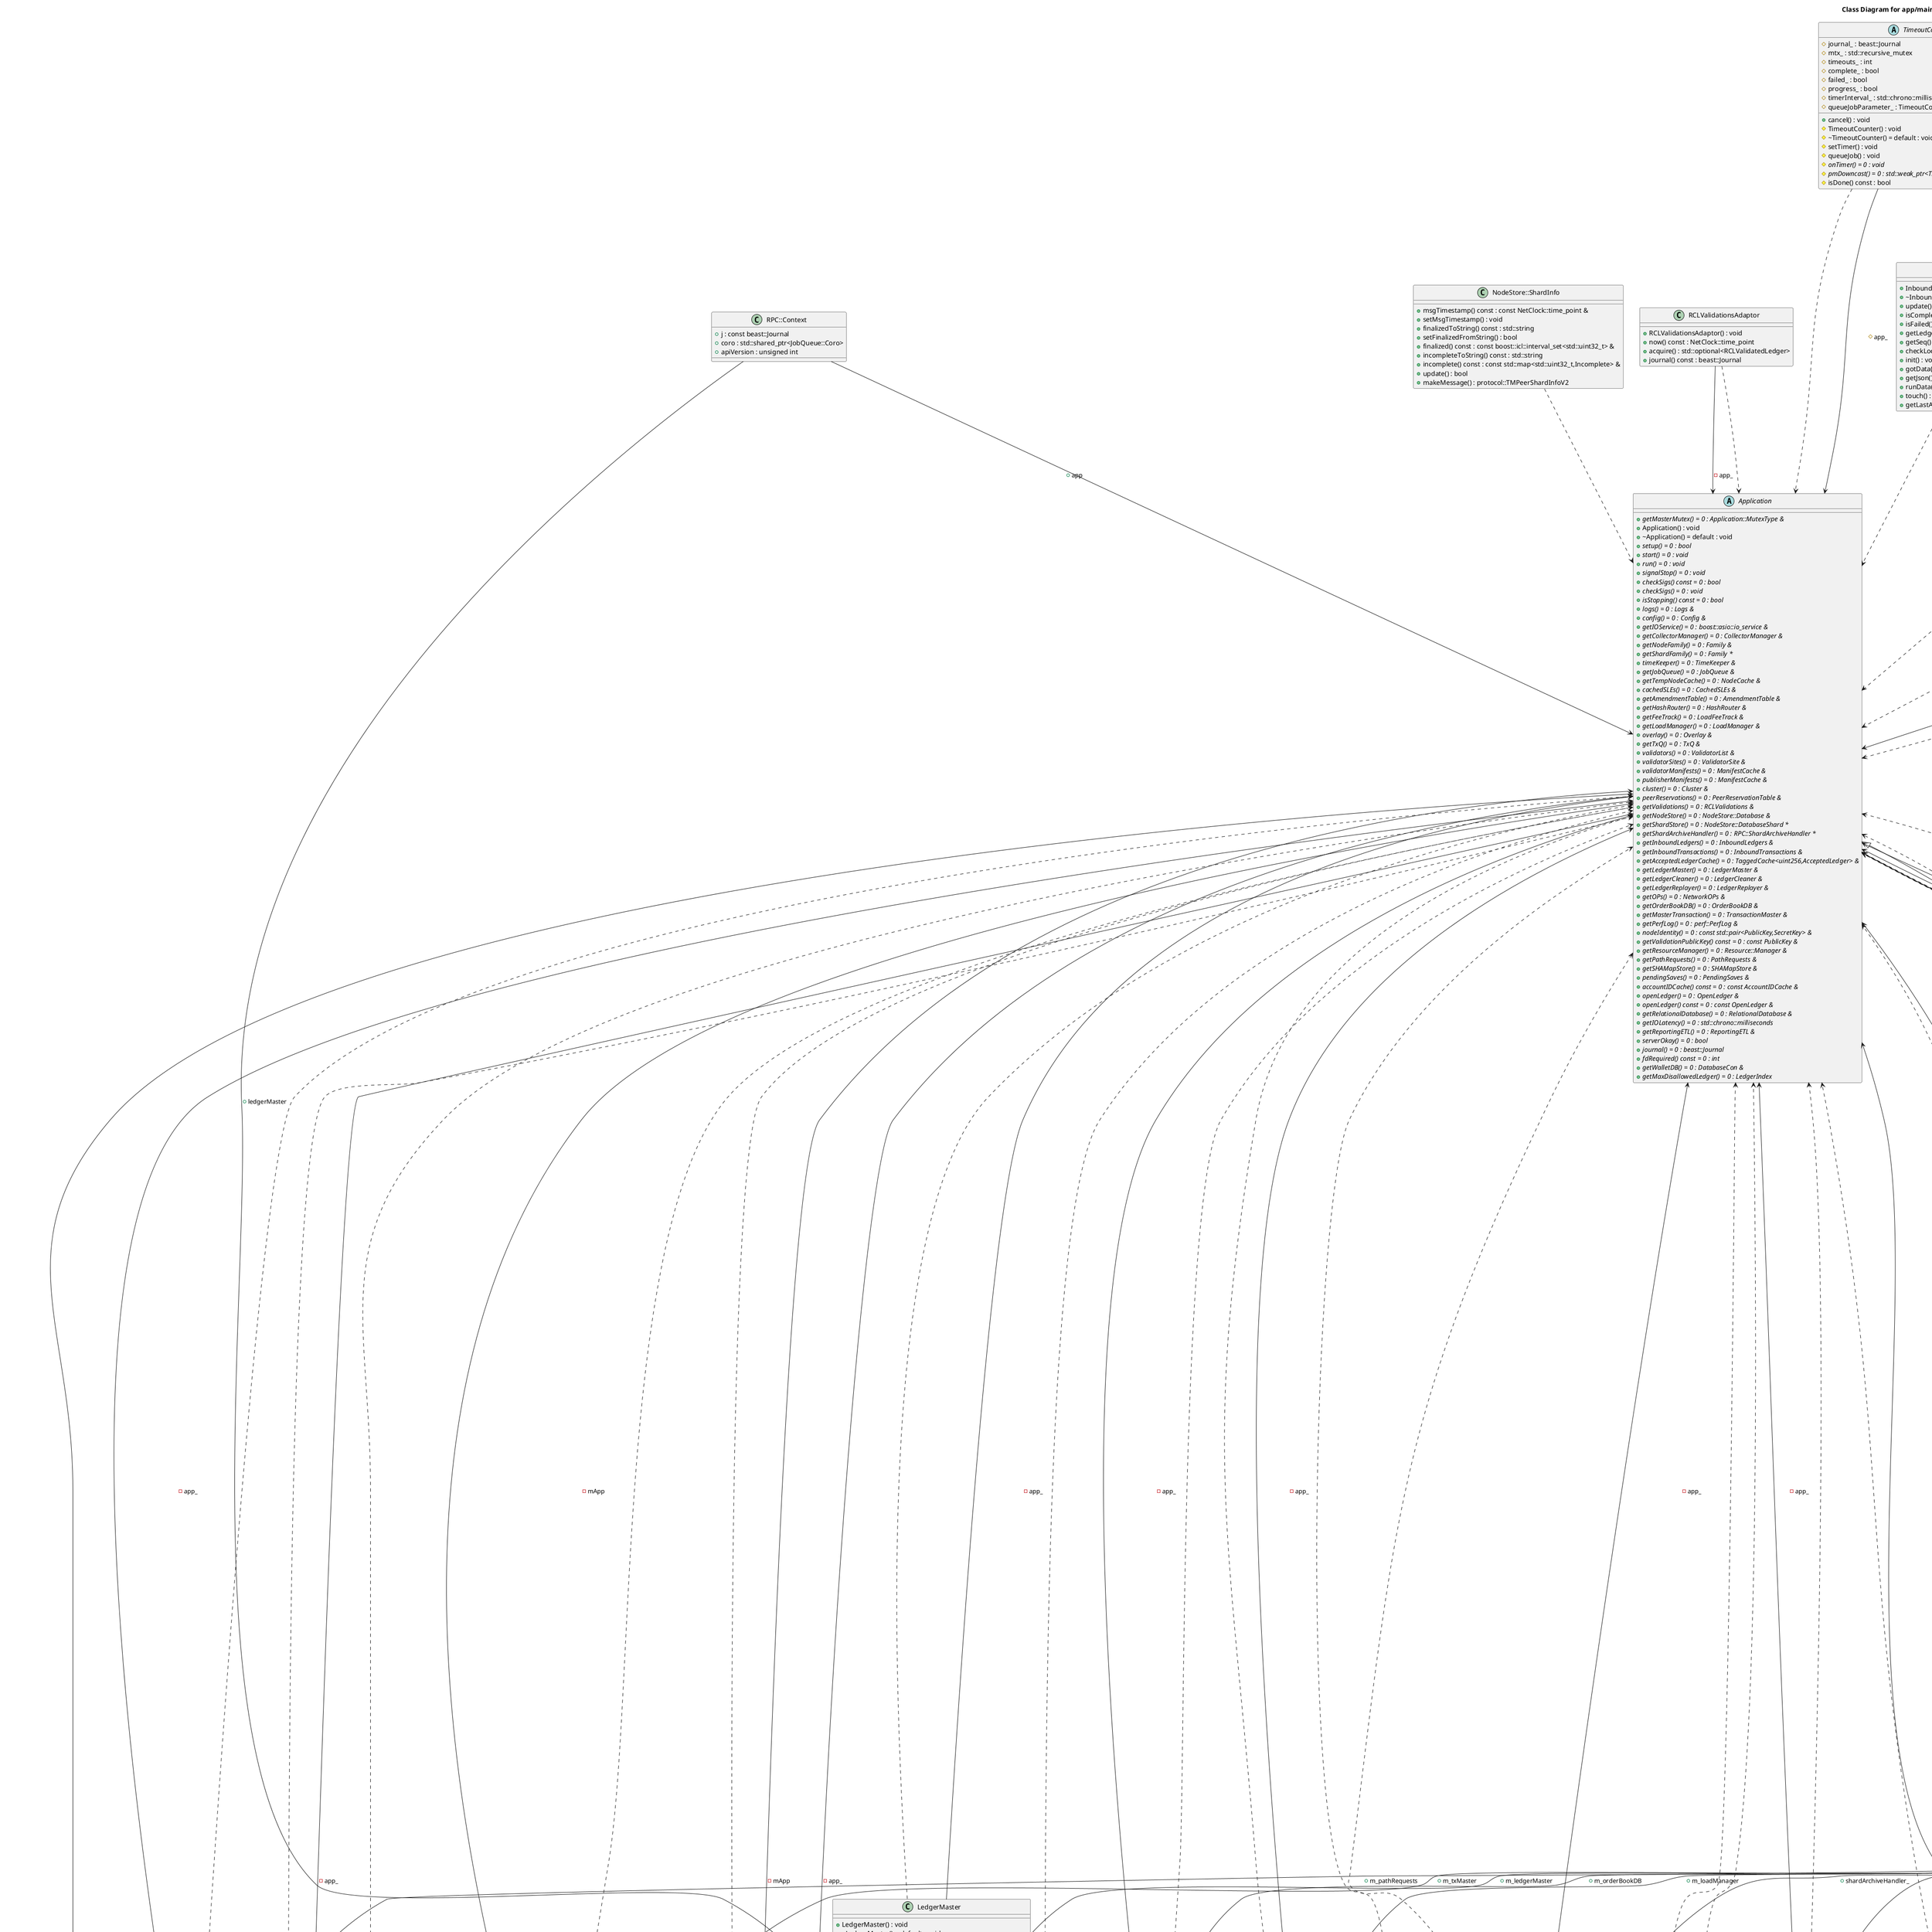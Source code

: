 @startuml
title Class Diagram for app/main
abstract "NodeStore::Task" as C_0000281534548078175472
abstract C_0000281534548078175472 {
+~Task() = default : void
{abstract} +performScheduledTask() = 0 : void
}
class "NodeStore::FetchReport" as C_0001870530643219159631
class C_0001870530643219159631 {
+FetchReport() : void
+elapsed : std::chrono::milliseconds
+wasFound : bool
}
class "NodeStore::BatchWriteReport" as C_0000536597006121896563
class C_0000536597006121896563 {
+BatchWriteReport() = default : void
+elapsed : std::chrono::milliseconds
+writeCount : int
}
class "NodeStore::ShardInfo" as C_0001113216765856705435
class C_0001113216765856705435 {
+msgTimestamp() const : const NetClock::time_point &
+setMsgTimestamp() : void
+finalizedToString() const : std::string
+setFinalizedFromString() : bool
+finalized() const : const boost::icl::interval_set<std::uint32_t> &
+incompleteToString() const : std::string
+incomplete() const : const std::map<std::uint32_t,Incomplete> &
+update() : bool
+makeMessage() : protocol::TMPeerShardInfoV2
}
class "RPC::ShardArchiveHandler" as C_0001901273733117020423
class C_0001901273733117020423 {
{static} +getDownloadDirectory() : boost::filesystem::path
{static} +makeShardArchiveHandler() : std::unique_ptr<ShardArchiveHandler>
{static} +tryMakeRecoveryHandler() : std::unique_ptr<ShardArchiveHandler>
+ShardArchiveHandler() : void
+~ShardArchiveHandler() = default : void
+init() : bool
+add() : bool
+start() : bool
+stop() : void
+release() : void
}
class "RPC::Context" as C_0002247987867926704610
class C_0002247987867926704610 {
+j : const beast::Journal
+coro : std::shared_ptr<JobQueue::Coro>
+apiVersion : unsigned int
}
class "RPC::ShardVerificationScheduler" as C_0002226908842344096367
class C_0002226908842344096367 {
+ShardVerificationScheduler() = default : void
+ShardVerificationScheduler() : void
+retry() : bool
+reset() : void
}
class "RPC::RecoveryHandler" as C_0002256837674236284241
class C_0002256837674236284241 {
+RecoveryHandler() : void
}
abstract "Application" as C_0000024089222317618888
abstract C_0000024089222317618888 {
{abstract} +getMasterMutex() = 0 : Application::MutexType &
+Application() : void
+~Application() = default : void
{abstract} +setup() = 0 : bool
{abstract} +start() = 0 : void
{abstract} +run() = 0 : void
{abstract} +signalStop() = 0 : void
{abstract} +checkSigs() const = 0 : bool
{abstract} +checkSigs() = 0 : void
{abstract} +isStopping() const = 0 : bool
{abstract} +logs() = 0 : Logs &
{abstract} +config() = 0 : Config &
{abstract} +getIOService() = 0 : boost::asio::io_service &
{abstract} +getCollectorManager() = 0 : CollectorManager &
{abstract} +getNodeFamily() = 0 : Family &
{abstract} +getShardFamily() = 0 : Family *
{abstract} +timeKeeper() = 0 : TimeKeeper &
{abstract} +getJobQueue() = 0 : JobQueue &
{abstract} +getTempNodeCache() = 0 : NodeCache &
{abstract} +cachedSLEs() = 0 : CachedSLEs &
{abstract} +getAmendmentTable() = 0 : AmendmentTable &
{abstract} +getHashRouter() = 0 : HashRouter &
{abstract} +getFeeTrack() = 0 : LoadFeeTrack &
{abstract} +getLoadManager() = 0 : LoadManager &
{abstract} +overlay() = 0 : Overlay &
{abstract} +getTxQ() = 0 : TxQ &
{abstract} +validators() = 0 : ValidatorList &
{abstract} +validatorSites() = 0 : ValidatorSite &
{abstract} +validatorManifests() = 0 : ManifestCache &
{abstract} +publisherManifests() = 0 : ManifestCache &
{abstract} +cluster() = 0 : Cluster &
{abstract} +peerReservations() = 0 : PeerReservationTable &
{abstract} +getValidations() = 0 : RCLValidations &
{abstract} +getNodeStore() = 0 : NodeStore::Database &
{abstract} +getShardStore() = 0 : NodeStore::DatabaseShard *
{abstract} +getShardArchiveHandler() = 0 : RPC::ShardArchiveHandler *
{abstract} +getInboundLedgers() = 0 : InboundLedgers &
{abstract} +getInboundTransactions() = 0 : InboundTransactions &
{abstract} +getAcceptedLedgerCache() = 0 : TaggedCache<uint256,AcceptedLedger> &
{abstract} +getLedgerMaster() = 0 : LedgerMaster &
{abstract} +getLedgerCleaner() = 0 : LedgerCleaner &
{abstract} +getLedgerReplayer() = 0 : LedgerReplayer &
{abstract} +getOPs() = 0 : NetworkOPs &
{abstract} +getOrderBookDB() = 0 : OrderBookDB &
{abstract} +getMasterTransaction() = 0 : TransactionMaster &
{abstract} +getPerfLog() = 0 : perf::PerfLog &
{abstract} +nodeIdentity() = 0 : const std::pair<PublicKey,SecretKey> &
{abstract} +getValidationPublicKey() const = 0 : const PublicKey &
{abstract} +getResourceManager() = 0 : Resource::Manager &
{abstract} +getPathRequests() = 0 : PathRequests &
{abstract} +getSHAMapStore() = 0 : SHAMapStore &
{abstract} +pendingSaves() = 0 : PendingSaves &
{abstract} +accountIDCache() const = 0 : const AccountIDCache &
{abstract} +openLedger() = 0 : OpenLedger &
{abstract} +openLedger() const = 0 : const OpenLedger &
{abstract} +getRelationalDatabase() = 0 : RelationalDatabase &
{abstract} +getIOLatency() = 0 : std::chrono::milliseconds
{abstract} +getReportingETL() = 0 : ReportingETL &
{abstract} +serverOkay() = 0 : bool
{abstract} +journal() = 0 : beast::Journal
{abstract} +fdRequired() const = 0 : int
{abstract} +getWalletDB() = 0 : DatabaseCon &
{abstract} +getMaxDisallowedLedger() = 0 : LedgerIndex
}
class "JobQueue" as C_0000039290920578616174
class C_0000039290920578616174 {
+JobQueue() : void
+~JobQueue() : void
+getJobCount() const : int
+getJobCountTotal() const : int
+getJobCountGE() const : int
+makeLoadEvent() : std::unique_ptr<LoadEvent>
+addLoadEvents() : void
+isOverloaded() : bool
+getJson() : Json::Value
+rendezvous() : void
+stop() : void
+isStopping() const : bool
+isStopped() const : bool
+addJob() : _Bool
+postCoro() : std::shared_ptr<Coro>
}
class "PathRequests" as C_0000103345728156072797
class C_0000103345728156072797 {
+PathRequests() : void
+updateAll() : void
+requestsPending() const : bool
+getLineCache() : std::shared_ptr<RippleLineCache>
+makePathRequest() : Json::Value
+makeLegacyPathRequest() : Json::Value
+doLegacyPathRequest() : Json::Value
+reportFast() : void
+reportFull() : void
}
class "ReportingETL" as C_0000126805538221204880
class C_0000126805538221204880 {
+ReportingETL() : void
+~ReportingETL() : void
+getNetworkValidatedLedgers() : NetworkValidatedLedgers &
+isStopping() const : bool
+getNumMarkers() : uint32_t
+getApplication() : Application &
+getJournal() : beast::Journal &
+getInfo() : Json::Value
+start() : void
+stop() : void
+getETLLoadBalancer() : ETLLoadBalancer &
}
class "RCLValidationsAdaptor" as C_0000147010926590317441
class C_0000147010926590317441 {
+RCLValidationsAdaptor() : void
+now() const : NetClock::time_point
+acquire() : std::optional<RCLValidatedLedger>
+journal() const : beast::Journal
}
class "TransactionMaster" as C_0000284720737453888618
class C_0000284720737453888618 {
+TransactionMaster() : void
+TransactionMaster() : void
+operator=() : TransactionMaster &
+fetch_from_cache() : std::shared_ptr<Transaction>
+fetch() : std::variant<std::pair<std::shared_ptr<Transaction>,std::shared_ptr<TxMeta>>,TxSearched>
+fetch() : std::variant<std::pair<std::shared_ptr<Transaction>,std::shared_ptr<TxMeta>>,TxSearched>
+fetch() : std::shared_ptr<const STTx>
+inLedger() : bool
+canonicalize() : void
+sweep() : void
+getCache() : TaggedCache<uint256,Transaction> &
}
class "OrderBookDB" as C_0000679693681362435265
class C_0000679693681362435265 {
+OrderBookDB() : void
+setup() : void
+update() : void
+addOrderBook() : void
+getBooksByTakerPays() : std::vector<Book>
+getBookSize() : int
+isBookToXRP() : bool
+getBookListeners() : BookListeners::pointer
+makeBookListeners() : BookListeners::pointer
+processTxn() : void
}
abstract "RelationalDatabase" as C_0000682638725828424623
abstract C_0000682638725828424623 {
{static} +init() : std::unique_ptr<RelationalDatabase>
+~RelationalDatabase() = default : void
{abstract} +getMinLedgerSeq() = 0 : std::optional<LedgerIndex>
{abstract} +getMaxLedgerSeq() = 0 : std::optional<LedgerIndex>
{abstract} +getLedgerInfoByIndex() = 0 : std::optional<LedgerInfo>
{abstract} +getNewestLedgerInfo() = 0 : std::optional<LedgerInfo>
{abstract} +getLedgerInfoByHash() = 0 : std::optional<LedgerInfo>
{abstract} +getHashByIndex() = 0 : uint256
{abstract} +getHashesByIndex() = 0 : std::optional<LedgerHashPair>
{abstract} +getHashesByIndex() = 0 : std::map<LedgerIndex,LedgerHashPair>
{abstract} +getTxHistory() = 0 : std::vector<std::shared_ptr<Transaction>>
{abstract} +ledgerDbHasSpace() = 0 : bool
{abstract} +transactionDbHasSpace() = 0 : bool
}
class "LoadManager" as C_0000888340824797535146
class C_0000888340824797535146 {
+LoadManager() : void
+LoadManager() : void
+operator=() : LoadManager &
+~LoadManager() : void
+activateDeadlockDetector() : void
+resetDeadlockDetector() : void
+start() : void
+stop() : void
}
class "TxQ" as C_0001142458048136722349
class C_0001142458048136722349 {
+TxQ() : void
+~TxQ() : void
+apply() : std::pair<TER,bool>
+accept() : bool
+processClosedLedger() : void
+nextQueuableSeq() const : SeqProxy
+getMetrics() const : TxQ::Metrics
+getTxRequiredFeeAndSeq() const : TxQ::FeeAndSeq
+getAccountTxs() const : std::vector<TxDetails>
+getTxs() const : std::vector<TxDetails>
+doRPC() const : Json::Value
{static} +baseLevel : const FeeLevel64
}
class "OpenLedger" as C_0001215980675277779235
class C_0001215980675277779235 {
+OpenLedger() : void
+OpenLedger() : void
+operator=() : OpenLedger &
+OpenLedger() : void
+empty() const : bool
+current() const : std::shared_ptr<const OpenView>
+modify() : bool
+accept() : void
}
class "LedgerReplayer" as C_0001580885893775458218
class C_0001580885893775458218 {
+LedgerReplayer() : void
+~LedgerReplayer() : void
+replay() : void
+createDeltas() : void
+gotSkipList() : void
+gotReplayDelta() : void
+sweep() : void
+stop() : void
}
class "ValidatorSite" as C_0001944946701653211573
class C_0001944946701653211573 {
+ValidatorSite() : void
+~ValidatorSite() : void
+load() : bool
+start() : void
+join() : void
+stop() : void
+getJson() const : Json::Value
}
class "LedgerMaster" as C_0002246434513325121300
class C_0002246434513325121300 {
+LedgerMaster() : void
+~LedgerMaster() = default : void
+getCurrentLedgerIndex() : LedgerIndex
+getValidLedgerIndex() : LedgerIndex
+isCompatible() : bool
+peekMutex() : std::recursive_mutex &
+getCurrentLedger() : std::shared_ptr<const ReadView>
+getClosedLedger() : std::shared_ptr<const Ledger>
+getValidatedLedger() : std::shared_ptr<const Ledger>
+getValidatedRules() : Rules
+getPublishedLedger() : std::shared_ptr<const ReadView>
+getPublishedLedgerAge() : std::chrono::seconds
+getValidatedLedgerAge() : std::chrono::seconds
+isCaughtUp() : bool
+getEarliestFetch() : std::uint32_t
+storeLedger() : bool
+setFullLedger() : void
+canBeCurrent() : bool
+switchLCL() : void
+failedSave() : void
+getCompleteLedgers() : std::string
+applyHeldTransactions() : void
+popAcctTransaction() : std::shared_ptr<const STTx>
+getHashBySeq() : uint256
+walkHashBySeq() : std::optional<LedgerHash>
+walkHashBySeq() : std::optional<LedgerHash>
+getLedgerBySeq() : std::shared_ptr<const Ledger>
+getLedgerByHash() : std::shared_ptr<const Ledger>
+setLedgerRangePresent() : void
+getCloseTimeBySeq() : std::optional<NetClock::time_point>
+getCloseTimeByHash() : std::optional<NetClock::time_point>
+addHeldTransaction() : void
+fixMismatch() : void
+haveLedger() : bool
+clearLedger() : void
+getValidatedRange() : bool
+getFullValidatedRange() : bool
+sweep() : void
+getCacheHitRate() : float
+checkAccept() : void
+checkAccept() : void
+consensusBuilt() : void
+setBuildingLedger() : void
+tryAdvance() : void
+newPathRequest() : bool
+isNewPathRequest() : bool
+newOrderBookDB() : bool
+fixIndex() : bool
+clearPriorLedgers() : void
+clearLedgerCachePrior() : void
+takeReplay() : void
+releaseReplay() : std::unique_ptr<LedgerReplay>
+gotFetchPack() : void
+addFetchPack() : void
+getFetchPack() : std::optional<Blob>
+makeFetchPack() : void
+getFetchPackCacheSize() const : std::size_t
+haveValidated() : bool
+minSqlSeq() : std::optional<LedgerIndex>
}
abstract "CollectorManager" as C_0002271710163381574598
abstract C_0002271710163381574598 {
+~CollectorManager() = default : void
{abstract} +collector() = 0 : const beast::insight::Collector::ptr &
{abstract} +group() = 0 : const beast::insight::Group::ptr &
}
abstract "TimeoutCounter" as C_0000650534416943043353
abstract C_0000650534416943043353 {
+cancel() : void
#TimeoutCounter() : void
#~TimeoutCounter() = default : void
#setTimer() : void
#queueJob() : void
{abstract} #onTimer() = 0 : void
{abstract} #pmDowncast() = 0 : std::weak_ptr<TimeoutCounter>
#isDone() const : bool
#journal_ : beast::Journal
#mtx_ : std::recursive_mutex
#timeouts_ : int
#complete_ : bool
#failed_ : bool
#progress_ : bool
#timerInterval_ : std::chrono::milliseconds
#queueJobParameter_ : TimeoutCounter::QueueJobParameter
}
class "InboundLedger" as C_0001323284880194368582
class C_0001323284880194368582 {
+InboundLedger() : void
+~InboundLedger() : void
+update() : void
+isComplete() const : bool
+isFailed() const : bool
+getLedger() const : std::shared_ptr<const Ledger>
+getSeq() const : std::uint32_t
+checkLocal() : bool
+init() : void
+gotData() : bool
+getJson() : Json::Value
+runData() : void
+touch() : void
+getLastAction() const : clock_type::time_point
}
class "LedgerHistory" as C_0001080701881189203362
class C_0001080701881189203362 {
+LedgerHistory() : void
+insert() : bool
+getCacheHitRate() : float
+getLedgerBySeq() : std::shared_ptr<const Ledger>
+getLedgerByHash() : std::shared_ptr<const Ledger>
+getLedgerHash() : LedgerHash
+sweep() : void
+builtLedger() : void
+validatedLedger() : void
+fixIndex() : bool
+clearLedgerCachePrior() : void
}
class "TxQ::FeeMetrics" as C_0001214529026798807856
class C_0001214529026798807856 {
+FeeMetrics() : void
+update() : std::size_t
+getSnapshot() const : TxQ::FeeMetrics::Snapshot
{static} +scaleFeeLevel() : FeeLevel64
{static} +escalatedSeriesFeeLevel() : std::pair<bool,FeeLevel64>
}
class "TxQ::MaybeTx" as C_0000437387475632557219
class C_0000437387475632557219 {
+MaybeTx() : void
+apply() : std::pair<TER,bool>
+consequences() const : const TxConsequences &
+getTxDetails() const : TxQ::TxDetails
+byFeeListHook : boost::intrusive::set_member_hook<>
+lastValid : const std::optional<LedgerIndex>
+retriesRemaining : int
{static} +retriesAllowed : const int
{static} +parentHashComp : LedgerHash
}
class "GRPCServerImpl" as C_0002098942948197994008
class C_0002098942948197994008 {
+GRPCServerImpl() : void
+GRPCServerImpl() : void
+operator=() : GRPCServerImpl &
+shutdown() : void
+start() : bool
+handleRpcs() : void
+setupListeners() : std::vector<std::shared_ptr<Processor>>
}
class "GRPCServer" as C_0001371824597438488203
class C_0001371824597438488203 {
+GRPCServer() : void
+GRPCServer() : void
+operator=() : GRPCServer &
+start() : void
+stop() : void
+~GRPCServer() : void
}
class "Transaction" as C_0000423847783102818573
class C_0000423847783102818573 {
+Transaction() : void
{static} +transactionFromSQL() : Transaction::pointer
{static} +sqlTransactionStatus() : TransStatus
+getSTransaction() : const std::shared_ptr<const STTx> &
+getID() const : const uint256 &
+getLedger() const : LedgerIndex
+isValidated() const : bool
+getStatus() const : TransStatus
+getResult() : TER
+setResult() : void
+setStatus() : void
+setStatus() : void
+setLedger() : void
+setApplying() : void
+getApplying() : bool
+clearApplying() : void
+getSubmitResult() const : Transaction::SubmitResult
+clearSubmitResult() : void
+setApplied() : void
+setQueued() : void
+setBroadcast() : void
+setKept() : void
+getCurrentLedgerState() const : std::optional<CurrentLedgerState>
+setCurrentLedgerState() : void
+getJson() const : Json::Value
{static} +locate() : Transaction::Locator
{static} +load() : std::variant<std::pair<std::shared_ptr<Transaction>,std::shared_ptr<TxMeta>>,TxSearched>
{static} +load() : std::variant<std::pair<std::shared_ptr<Transaction>,std::shared_ptr<TxMeta>>,TxSearched>
}
class "CollectorManagerImp" as C_0001046335132306147914
class C_0001046335132306147914 {
+CollectorManagerImp() : void
+~CollectorManagerImp() = default : void
+collector() : const beast::insight::Collector::ptr &
+group() : const beast::insight::Group::ptr &
+m_journal : beast::Journal
+m_collector : beast::insight::Collector::ptr
+m_groups : std::unique_ptr<beast::insight::Groups>
}
class "LedgerReplayTask" as C_0001346317836221119227
class C_0001346317836221119227 {
+LedgerReplayTask() : void
+~LedgerReplayTask() : void
+init() : void
+addDelta() : void
+getTaskParameter() const : const LedgerReplayTask::TaskParameter &
+finished() const : bool
}
class "NodeStoreScheduler" as C_0000428913419843737371
class C_0000428913419843737371 {
+NodeStoreScheduler() : void
+scheduleTask() : void
+onFetch() : void
+onBatchWrite() : void
}
class "Pathfinder" as C_0001924320498053409531
class C_0001924320498053409531 {
+Pathfinder() : void
+Pathfinder() : void
+operator=() : Pathfinder &
+~Pathfinder() = default : void
{static} +initPathTable() : void
+findPaths() : bool
+computePathRanks() : void
+getBestPaths() : STPathSet
}
class "PathRequest" as C_0000596980965426872369
class C_0000596980965426872369 {
+PathRequest() : void
+PathRequest() : void
+~PathRequest() : void
+isNew() : bool
+needsUpdate() : bool
+updateComplete() : void
+doCreate() : std::pair<bool,Json::Value>
+doClose() : Json::Value
+doStatus() : Json::Value
+doAborting() const : void
+doUpdate() : Json::Value
+getSubscriber() const : InfoSub::pointer
+hasCompletion() : bool
}
class "ETLSource" as C_0002178712016612181138
class C_0002178712016612181138 {
+isConnected() const : bool
+getLastMsgTime() const : std::chrono::system_clock::time_point
+setLastMsgTime() : void
+ETLSource() : void
+ETLSource() : void
+hasLedger() const : bool
+setValidatedRange() : void
+getValidatedRange() const : std::string
+stop() : void
+fetchLedger() : std::pair<grpc::Status,org::xrpl::rpc::v1::GetLedgerResponse>
+toString() const : std::string
+toJson() const : Json::Value
+loadInitialLedger() : bool
+start() : void
+reconnect() : void
+onResolve() : void
+onConnect() : void
+onHandshake() : void
+onWrite() : void
+onRead() : void
+handleMessage() : bool
+close() : void
+getP2pForwardingStub() const : std::unique_ptr<org::xrpl::rpc::v1::XRPLedgerAPIService::Stub>
+forwardToP2p() const : Json::Value
}
class "ServerHandlerImp" as C_0001673046963523766836
class C_0001673046963523766836 {
+ServerHandlerImp() : void
+~ServerHandlerImp() : void
+setup() : void
+setup() const : const ServerHandlerImp::Setup &
+stop() : void
+onAccept() : bool
+onHandoff() : Handoff
+onHandoff() : Handoff
+onRequest() : void
+onWSMessage() : void
+onClose() : void
+onStopped() : void
}
class "NodeFamily" as C_0000270686227163905566
class C_0000270686227163905566 {
+NodeFamily() : void
+NodeFamily() : void
+NodeFamily() : void
+operator=() : NodeFamily &
+operator=() : NodeFamily &
+NodeFamily() : void
+db() : NodeStore::Database &
+db() const : const NodeStore::Database &
+journal() : const beast::Journal &
+isShardBacked() const : bool
+getFullBelowCache() : std::shared_ptr<FullBelowCache>
+getTreeNodeCache() : std::shared_ptr<TreeNodeCache>
+sweep() : void
+reset() : void
+missingNode() : void
+missingNode() : void
}
class "ShardFamily" as C_0001346361835780913175
class C_0001346361835780913175 {
+ShardFamily() : void
+ShardFamily() : void
+ShardFamily() : void
+operator=() : ShardFamily &
+operator=() : ShardFamily &
+ShardFamily() : void
+db() : NodeStore::Database &
+db() const : const NodeStore::Database &
+journal() : const beast::Journal &
+isShardBacked() const : bool
+getFullBelowCache() : std::shared_ptr<FullBelowCache>
+getFullBelowCacheSize() : int
+getTreeNodeCache() : std::shared_ptr<TreeNodeCache>
+getTreeNodeCacheSize() : std::pair<int,int>
+sweep() : void
+reset() : void
+missingNode() : void
+missingNode() : void
}
class "ApplicationImp" as C_0000389152361731804288
class C_0000389152361731804288 {
{static} +numberOfThreads() : std::size_t
+ApplicationImp() : void
+setup() : bool
+start() : void
+run() : void
+signalStop() : void
+checkSigs() const : bool
+checkSigs() : void
+isStopping() const : bool
+fdRequired() const : int
+logs() : Logs &
+config() : Config &
+getCollectorManager() : CollectorManager &
+getNodeFamily() : Family &
+getShardFamily() : Family *
+timeKeeper() : TimeKeeper &
+getJobQueue() : JobQueue &
+nodeIdentity() : const std::pair<PublicKey,SecretKey> &
+getValidationPublicKey() const : const PublicKey &
+getOPs() : NetworkOPs &
+getIOService() : boost::asio::io_service &
+getIOLatency() : std::chrono::milliseconds
+getLedgerMaster() : LedgerMaster &
+getLedgerCleaner() : LedgerCleaner &
+getLedgerReplayer() : LedgerReplayer &
+getInboundLedgers() : InboundLedgers &
+getInboundTransactions() : InboundTransactions &
+getAcceptedLedgerCache() : TaggedCache<uint256,AcceptedLedger> &
+gotTXSet() : void
+getMasterTransaction() : TransactionMaster &
+getPerfLog() : perf::PerfLog &
+getTempNodeCache() : NodeCache &
+getNodeStore() : NodeStore::Database &
+getShardStore() : NodeStore::DatabaseShard *
+getShardArchiveHandler() : RPC::ShardArchiveHandler *
+getMasterMutex() : Application::MutexType &
+getLoadManager() : LoadManager &
+getResourceManager() : Resource::Manager &
+getOrderBookDB() : OrderBookDB &
+getPathRequests() : PathRequests &
+cachedSLEs() : CachedSLEs &
+getAmendmentTable() : AmendmentTable &
+getFeeTrack() : LoadFeeTrack &
+getHashRouter() : HashRouter &
+getValidations() : RCLValidations &
+validators() : ValidatorList &
+validatorSites() : ValidatorSite &
+validatorManifests() : ManifestCache &
+publisherManifests() : ManifestCache &
+cluster() : Cluster &
+peerReservations() : PeerReservationTable &
+getSHAMapStore() : SHAMapStore &
+pendingSaves() : PendingSaves &
+accountIDCache() const : const AccountIDCache &
+openLedger() : OpenLedger &
+openLedger() const : const OpenLedger &
+overlay() : Overlay &
+getTxQ() : TxQ &
+getRelationalDatabase() : RelationalDatabase &
+getWalletDB() : DatabaseCon &
+getReportingETL() : ReportingETL &
+serverOkay() : bool
+journal() : beast::Journal
+initRelationalDatabase() : bool
+initNodeStore() : bool
+onWrite() : void
+setSweepTimer() : void
+setEntropyTimer() : void
+doSweep() : void
+getMaxDisallowedLedger() : LedgerIndex
+m_journal : beast::Journal
+m_masterMutex : Application::MutexType
+sweepTimer_ : boost::asio::steady_timer
+entropyTimer_ : boost::asio::steady_timer
+m_signals : boost::asio::signal_set
+stoppingCondition_ : std::condition_variable
+stoppingMutex_ : std::mutex
+isTimeToStop : std::atomic<bool>
+checkSigs_ : std::atomic<bool>
+m_io_latency_sampler : ApplicationImp::io_latency_sampler
}
C_0001113216765856705435 ..> C_0000024089222317618888
C_0001901273733117020423 ..> C_0000024089222317618888
C_0001901273733117020423 --> C_0000024089222317618888 : -app_
C_0001901273733117020423 o-- C_0002226908842344096367 : -verificationScheduler_
C_0002247987867926704610 --> C_0000024089222317618888 : +app
C_0002247987867926704610 --> C_0002246434513325121300 : +ledgerMaster
C_0002226908842344096367 ..> C_0000024089222317618888
C_0002256837674236284241 ..> C_0000024089222317618888
C_0001901273733117020423 <|-- C_0002256837674236284241
C_0000103345728156072797 ..> C_0000024089222317618888
C_0000103345728156072797 ..> C_0000596980965426872369
C_0000103345728156072797 --> C_0000024089222317618888 : -app_
C_0000103345728156072797 o-- C_0000596980965426872369 : -requests_
C_0000126805538221204880 ..> C_0000024089222317618888
C_0000126805538221204880 --> C_0000024089222317618888 : -app_
C_0000147010926590317441 ..> C_0000024089222317618888
C_0000147010926590317441 --> C_0000024089222317618888 : -app_
C_0000284720737453888618 ..> C_0000024089222317618888
C_0000284720737453888618 ..> C_0000423847783102818573
C_0000284720737453888618 --> C_0000024089222317618888 : -mApp
C_0000679693681362435265 ..> C_0000024089222317618888
C_0000679693681362435265 --> C_0000024089222317618888 : -app_
C_0000682638725828424623 ..> C_0000024089222317618888
C_0000682638725828424623 ..> C_0000039290920578616174
C_0000888340824797535146 ..> C_0000024089222317618888
C_0000888340824797535146 --> C_0000024089222317618888 : -app_
C_0001142458048136722349 ..> C_0000024089222317618888
C_0001215980675277779235 ..> C_0000024089222317618888
C_0001580885893775458218 ..> C_0000024089222317618888
C_0001580885893775458218 ..> C_0001346317836221119227
C_0001580885893775458218 o-- C_0001346317836221119227 : -tasks_
C_0001580885893775458218 --> C_0000024089222317618888 : -app_
C_0001944946701653211573 ..> C_0000024089222317618888
C_0001944946701653211573 --> C_0000024089222317618888 : -app_
C_0002246434513325121300 ..> C_0000024089222317618888
C_0002246434513325121300 ..> C_0000423847783102818573
C_0002246434513325121300 --> C_0000024089222317618888 : -app_
C_0002246434513325121300 o-- C_0001080701881189203362 : -mLedgerHistory
C_0000650534416943043353 ..> C_0000024089222317618888
C_0000650534416943043353 --> C_0000024089222317618888 : #app_
C_0001323284880194368582 ..> C_0000024089222317618888
C_0000650534416943043353 <|-- C_0001323284880194368582
C_0001080701881189203362 ..> C_0000024089222317618888
C_0001080701881189203362 --> C_0000024089222317618888 : -app_
C_0001214529026798807856 --+ C_0001142458048136722349
C_0001214529026798807856 ..> C_0000024089222317618888
C_0000437387475632557219 --+ C_0001142458048136722349
C_0000437387475632557219 ..> C_0000024089222317618888
C_0002098942948197994008 ..> C_0000024089222317618888
C_0002098942948197994008 --> C_0000024089222317618888 : -app_
C_0001371824597438488203 ..> C_0000024089222317618888
C_0001371824597438488203 o-- C_0002098942948197994008 : -impl_
C_0000423847783102818573 ..> C_0000024089222317618888
C_0000423847783102818573 --> C_0000024089222317618888 : -mApp
C_0002271710163381574598 <|-- C_0001046335132306147914
C_0001346317836221119227 ..> C_0000024089222317618888
C_0001346317836221119227 ..> C_0001580885893775458218
C_0001346317836221119227 --> C_0001580885893775458218 : -replayer_
C_0000650534416943043353 <|-- C_0001346317836221119227
C_0000428913419843737371 ..> C_0000039290920578616174
C_0000428913419843737371 ..> C_0000281534548078175472
C_0000428913419843737371 ..> C_0001870530643219159631
C_0000428913419843737371 ..> C_0000536597006121896563
C_0000428913419843737371 --> C_0000039290920578616174 : -jobQueue_
C_0001924320498053409531 ..> C_0000024089222317618888
C_0001924320498053409531 --> C_0000024089222317618888 : -app_
C_0000596980965426872369 ..> C_0000024089222317618888
C_0000596980965426872369 ..> C_0000103345728156072797
C_0000596980965426872369 ..> C_0001924320498053409531
C_0000596980965426872369 --> C_0000024089222317618888 : -app_
C_0000596980965426872369 --> C_0000103345728156072797 : -mOwner
C_0002178712016612181138 ..> C_0000126805538221204880
C_0002178712016612181138 --> C_0000126805538221204880 : -etl_
C_0002178712016612181138 --> C_0000024089222317618888 : -app_
C_0001673046963523766836 ..> C_0000024089222317618888
C_0001673046963523766836 ..> C_0000039290920578616174
C_0001673046963523766836 ..> C_0002271710163381574598
C_0001673046963523766836 --> C_0000024089222317618888 : -app_
C_0001673046963523766836 --> C_0000039290920578616174 : -m_jobQueue
C_0000270686227163905566 ..> C_0000024089222317618888
C_0000270686227163905566 ..> C_0002271710163381574598
C_0000270686227163905566 --> C_0000024089222317618888 : -app_
C_0001346361835780913175 ..> C_0000024089222317618888
C_0001346361835780913175 ..> C_0002271710163381574598
C_0001346361835780913175 --> C_0000024089222317618888 : -app_
C_0001346361835780913175 --> C_0002271710163381574598 : -cm_
C_0000389152361731804288 o-- C_0000284720737453888618 : +m_txMaster
C_0000389152361731804288 o-- C_0002271710163381574598 : +m_collectorManager
C_0000389152361731804288 o-- C_0000039290920578616174 : +m_jobQueue
C_0000389152361731804288 o-- C_0000428913419843737371 : +m_nodeStoreScheduler
C_0000389152361731804288 o-- C_0001215980675277779235 : +openLedger_
C_0000389152361731804288 o-- C_0000270686227163905566 : +nodeFamily_
C_0000389152361731804288 o-- C_0001346361835780913175 : +shardFamily_
C_0000389152361731804288 o-- C_0001901273733117020423 : +shardArchiveHandler_
C_0000389152361731804288 o-- C_0000679693681362435265 : +m_orderBookDB
C_0000389152361731804288 o-- C_0000103345728156072797 : +m_pathRequests
C_0000389152361731804288 o-- C_0002246434513325121300 : +m_ledgerMaster
C_0000389152361731804288 o-- C_0001580885893775458218 : +m_ledgerReplayer
C_0000389152361731804288 o-- C_0001944946701653211573 : +validatorSites_
C_0000389152361731804288 o-- C_0001673046963523766836 : +serverHandler_
C_0000389152361731804288 o-- C_0000888340824797535146 : +m_loadManager
C_0000389152361731804288 o-- C_0001142458048136722349 : +txQ_
C_0000389152361731804288 o-- C_0000682638725828424623 : +mRelationalDatabase
C_0000389152361731804288 o-- C_0001371824597438488203 : +grpcServer_
C_0000389152361731804288 o-- C_0000126805538221204880 : +reportingETL_
C_0000024089222317618888 <|-- C_0000389152361731804288
@enduml
